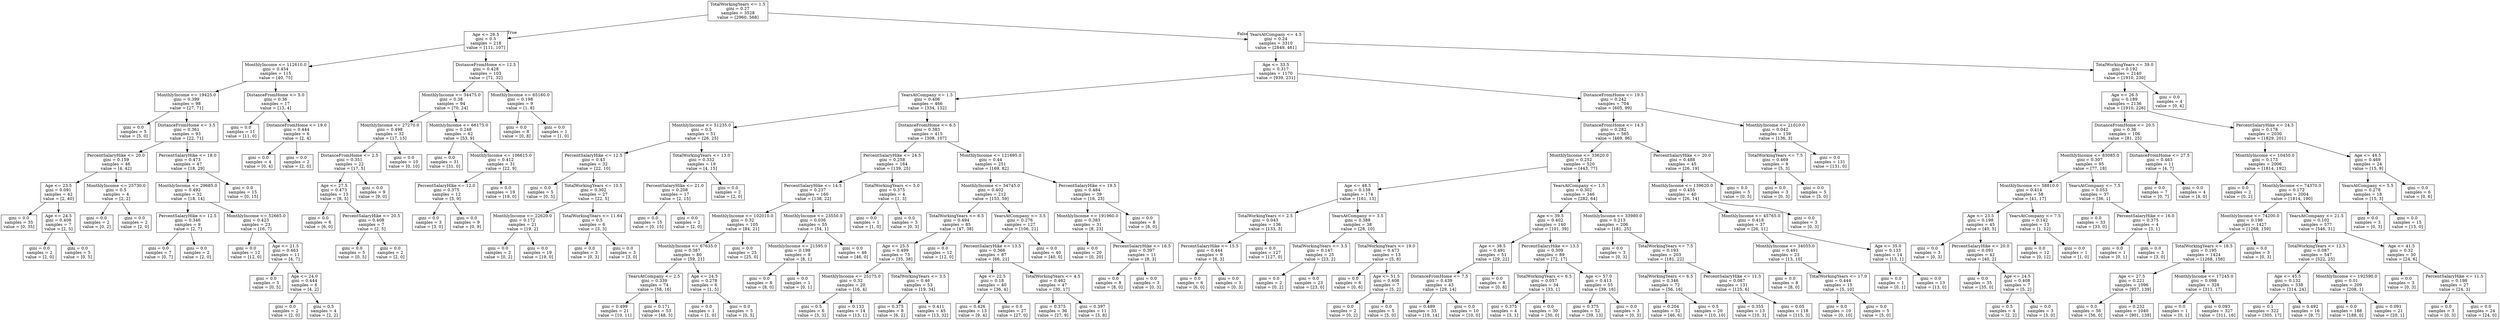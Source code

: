 digraph Tree {
node [shape=box] ;
0 [label="TotalWorkingYears <= 1.5\ngini = 0.27\nsamples = 3528\nvalue = [2960, 568]"] ;
1 [label="Age <= 26.5\ngini = 0.5\nsamples = 218\nvalue = [111, 107]"] ;
0 -> 1 [labeldistance=2.5, labelangle=45, headlabel="True"] ;
2 [label="MonthlyIncome <= 112610.0\ngini = 0.454\nsamples = 115\nvalue = [40, 75]"] ;
1 -> 2 ;
3 [label="MonthlyIncome <= 19425.0\ngini = 0.399\nsamples = 98\nvalue = [27, 71]"] ;
2 -> 3 ;
4 [label="gini = 0.0\nsamples = 5\nvalue = [5, 0]"] ;
3 -> 4 ;
5 [label="DistanceFromHome <= 3.5\ngini = 0.361\nsamples = 93\nvalue = [22, 71]"] ;
3 -> 5 ;
6 [label="PercentSalaryHike <= 20.0\ngini = 0.159\nsamples = 46\nvalue = [4, 42]"] ;
5 -> 6 ;
7 [label="Age <= 23.5\ngini = 0.091\nsamples = 42\nvalue = [2, 40]"] ;
6 -> 7 ;
8 [label="gini = 0.0\nsamples = 35\nvalue = [0, 35]"] ;
7 -> 8 ;
9 [label="Age <= 24.5\ngini = 0.408\nsamples = 7\nvalue = [2, 5]"] ;
7 -> 9 ;
10 [label="gini = 0.0\nsamples = 2\nvalue = [2, 0]"] ;
9 -> 10 ;
11 [label="gini = 0.0\nsamples = 5\nvalue = [0, 5]"] ;
9 -> 11 ;
12 [label="MonthlyIncome <= 25730.0\ngini = 0.5\nsamples = 4\nvalue = [2, 2]"] ;
6 -> 12 ;
13 [label="gini = 0.0\nsamples = 2\nvalue = [0, 2]"] ;
12 -> 13 ;
14 [label="gini = 0.0\nsamples = 2\nvalue = [2, 0]"] ;
12 -> 14 ;
15 [label="PercentSalaryHike <= 18.0\ngini = 0.473\nsamples = 47\nvalue = [18, 29]"] ;
5 -> 15 ;
16 [label="MonthlyIncome <= 29685.0\ngini = 0.492\nsamples = 32\nvalue = [18, 14]"] ;
15 -> 16 ;
17 [label="PercentSalaryHike <= 12.5\ngini = 0.346\nsamples = 9\nvalue = [2, 7]"] ;
16 -> 17 ;
18 [label="gini = 0.0\nsamples = 7\nvalue = [0, 7]"] ;
17 -> 18 ;
19 [label="gini = 0.0\nsamples = 2\nvalue = [2, 0]"] ;
17 -> 19 ;
20 [label="MonthlyIncome <= 52665.0\ngini = 0.423\nsamples = 23\nvalue = [16, 7]"] ;
16 -> 20 ;
21 [label="gini = 0.0\nsamples = 12\nvalue = [12, 0]"] ;
20 -> 21 ;
22 [label="Age <= 21.5\ngini = 0.463\nsamples = 11\nvalue = [4, 7]"] ;
20 -> 22 ;
23 [label="gini = 0.0\nsamples = 5\nvalue = [0, 5]"] ;
22 -> 23 ;
24 [label="Age <= 24.0\ngini = 0.444\nsamples = 6\nvalue = [4, 2]"] ;
22 -> 24 ;
25 [label="gini = 0.0\nsamples = 2\nvalue = [2, 0]"] ;
24 -> 25 ;
26 [label="gini = 0.5\nsamples = 4\nvalue = [2, 2]"] ;
24 -> 26 ;
27 [label="gini = 0.0\nsamples = 15\nvalue = [0, 15]"] ;
15 -> 27 ;
28 [label="DistanceFromHome <= 5.0\ngini = 0.36\nsamples = 17\nvalue = [13, 4]"] ;
2 -> 28 ;
29 [label="gini = 0.0\nsamples = 11\nvalue = [11, 0]"] ;
28 -> 29 ;
30 [label="DistanceFromHome <= 19.0\ngini = 0.444\nsamples = 6\nvalue = [2, 4]"] ;
28 -> 30 ;
31 [label="gini = 0.0\nsamples = 4\nvalue = [0, 4]"] ;
30 -> 31 ;
32 [label="gini = 0.0\nsamples = 2\nvalue = [2, 0]"] ;
30 -> 32 ;
33 [label="DistanceFromHome <= 12.5\ngini = 0.428\nsamples = 103\nvalue = [71, 32]"] ;
1 -> 33 ;
34 [label="MonthlyIncome <= 34475.0\ngini = 0.38\nsamples = 94\nvalue = [70, 24]"] ;
33 -> 34 ;
35 [label="MonthlyIncome <= 27270.0\ngini = 0.498\nsamples = 32\nvalue = [17, 15]"] ;
34 -> 35 ;
36 [label="DistanceFromHome <= 2.5\ngini = 0.351\nsamples = 22\nvalue = [17, 5]"] ;
35 -> 36 ;
37 [label="Age <= 27.5\ngini = 0.473\nsamples = 13\nvalue = [8, 5]"] ;
36 -> 37 ;
38 [label="gini = 0.0\nsamples = 6\nvalue = [6, 0]"] ;
37 -> 38 ;
39 [label="PercentSalaryHike <= 20.5\ngini = 0.408\nsamples = 7\nvalue = [2, 5]"] ;
37 -> 39 ;
40 [label="gini = 0.0\nsamples = 5\nvalue = [0, 5]"] ;
39 -> 40 ;
41 [label="gini = 0.0\nsamples = 2\nvalue = [2, 0]"] ;
39 -> 41 ;
42 [label="gini = 0.0\nsamples = 9\nvalue = [9, 0]"] ;
36 -> 42 ;
43 [label="gini = 0.0\nsamples = 10\nvalue = [0, 10]"] ;
35 -> 43 ;
44 [label="MonthlyIncome <= 66175.0\ngini = 0.248\nsamples = 62\nvalue = [53, 9]"] ;
34 -> 44 ;
45 [label="gini = 0.0\nsamples = 31\nvalue = [31, 0]"] ;
44 -> 45 ;
46 [label="MonthlyIncome <= 106615.0\ngini = 0.412\nsamples = 31\nvalue = [22, 9]"] ;
44 -> 46 ;
47 [label="PercentSalaryHike <= 12.0\ngini = 0.375\nsamples = 12\nvalue = [3, 9]"] ;
46 -> 47 ;
48 [label="gini = 0.0\nsamples = 3\nvalue = [3, 0]"] ;
47 -> 48 ;
49 [label="gini = 0.0\nsamples = 9\nvalue = [0, 9]"] ;
47 -> 49 ;
50 [label="gini = 0.0\nsamples = 19\nvalue = [19, 0]"] ;
46 -> 50 ;
51 [label="MonthlyIncome <= 65160.0\ngini = 0.198\nsamples = 9\nvalue = [1, 8]"] ;
33 -> 51 ;
52 [label="gini = 0.0\nsamples = 8\nvalue = [0, 8]"] ;
51 -> 52 ;
53 [label="gini = 0.0\nsamples = 1\nvalue = [1, 0]"] ;
51 -> 53 ;
54 [label="YearsAtCompany <= 4.5\ngini = 0.24\nsamples = 3310\nvalue = [2849, 461]"] ;
0 -> 54 [labeldistance=2.5, labelangle=-45, headlabel="False"] ;
55 [label="Age <= 33.5\ngini = 0.317\nsamples = 1170\nvalue = [939, 231]"] ;
54 -> 55 ;
56 [label="YearsAtCompany <= 1.5\ngini = 0.406\nsamples = 466\nvalue = [334, 132]"] ;
55 -> 56 ;
57 [label="MonthlyIncome <= 51235.0\ngini = 0.5\nsamples = 51\nvalue = [26, 25]"] ;
56 -> 57 ;
58 [label="PercentSalaryHike <= 12.5\ngini = 0.43\nsamples = 32\nvalue = [22, 10]"] ;
57 -> 58 ;
59 [label="gini = 0.0\nsamples = 5\nvalue = [0, 5]"] ;
58 -> 59 ;
60 [label="TotalWorkingYears <= 10.5\ngini = 0.302\nsamples = 27\nvalue = [22, 5]"] ;
58 -> 60 ;
61 [label="MonthlyIncome <= 22620.0\ngini = 0.172\nsamples = 21\nvalue = [19, 2]"] ;
60 -> 61 ;
62 [label="gini = 0.0\nsamples = 2\nvalue = [0, 2]"] ;
61 -> 62 ;
63 [label="gini = 0.0\nsamples = 19\nvalue = [19, 0]"] ;
61 -> 63 ;
64 [label="TotalWorkingYears <= 11.64\ngini = 0.5\nsamples = 6\nvalue = [3, 3]"] ;
60 -> 64 ;
65 [label="gini = 0.0\nsamples = 3\nvalue = [0, 3]"] ;
64 -> 65 ;
66 [label="gini = 0.0\nsamples = 3\nvalue = [3, 0]"] ;
64 -> 66 ;
67 [label="TotalWorkingYears <= 13.0\ngini = 0.332\nsamples = 19\nvalue = [4, 15]"] ;
57 -> 67 ;
68 [label="PercentSalaryHike <= 21.0\ngini = 0.208\nsamples = 17\nvalue = [2, 15]"] ;
67 -> 68 ;
69 [label="gini = 0.0\nsamples = 15\nvalue = [0, 15]"] ;
68 -> 69 ;
70 [label="gini = 0.0\nsamples = 2\nvalue = [2, 0]"] ;
68 -> 70 ;
71 [label="gini = 0.0\nsamples = 2\nvalue = [2, 0]"] ;
67 -> 71 ;
72 [label="DistanceFromHome <= 6.5\ngini = 0.383\nsamples = 415\nvalue = [308, 107]"] ;
56 -> 72 ;
73 [label="PercentSalaryHike <= 24.5\ngini = 0.258\nsamples = 164\nvalue = [139, 25]"] ;
72 -> 73 ;
74 [label="PercentSalaryHike <= 14.5\ngini = 0.237\nsamples = 160\nvalue = [138, 22]"] ;
73 -> 74 ;
75 [label="MonthlyIncome <= 102010.0\ngini = 0.32\nsamples = 105\nvalue = [84, 21]"] ;
74 -> 75 ;
76 [label="MonthlyIncome <= 67635.0\ngini = 0.387\nsamples = 80\nvalue = [59, 21]"] ;
75 -> 76 ;
77 [label="YearsAtCompany <= 2.5\ngini = 0.339\nsamples = 74\nvalue = [58, 16]"] ;
76 -> 77 ;
78 [label="gini = 0.499\nsamples = 21\nvalue = [10, 11]"] ;
77 -> 78 ;
79 [label="gini = 0.171\nsamples = 53\nvalue = [48, 5]"] ;
77 -> 79 ;
80 [label="Age <= 24.5\ngini = 0.278\nsamples = 6\nvalue = [1, 5]"] ;
76 -> 80 ;
81 [label="gini = 0.0\nsamples = 1\nvalue = [1, 0]"] ;
80 -> 81 ;
82 [label="gini = 0.0\nsamples = 5\nvalue = [0, 5]"] ;
80 -> 82 ;
83 [label="gini = 0.0\nsamples = 25\nvalue = [25, 0]"] ;
75 -> 83 ;
84 [label="MonthlyIncome <= 23550.0\ngini = 0.036\nsamples = 55\nvalue = [54, 1]"] ;
74 -> 84 ;
85 [label="MonthlyIncome <= 21595.0\ngini = 0.198\nsamples = 9\nvalue = [8, 1]"] ;
84 -> 85 ;
86 [label="gini = 0.0\nsamples = 8\nvalue = [8, 0]"] ;
85 -> 86 ;
87 [label="gini = 0.0\nsamples = 1\nvalue = [0, 1]"] ;
85 -> 87 ;
88 [label="gini = 0.0\nsamples = 46\nvalue = [46, 0]"] ;
84 -> 88 ;
89 [label="TotalWorkingYears <= 5.0\ngini = 0.375\nsamples = 4\nvalue = [1, 3]"] ;
73 -> 89 ;
90 [label="gini = 0.0\nsamples = 1\nvalue = [1, 0]"] ;
89 -> 90 ;
91 [label="gini = 0.0\nsamples = 3\nvalue = [0, 3]"] ;
89 -> 91 ;
92 [label="MonthlyIncome <= 121695.0\ngini = 0.44\nsamples = 251\nvalue = [169, 82]"] ;
72 -> 92 ;
93 [label="MonthlyIncome <= 34745.0\ngini = 0.402\nsamples = 212\nvalue = [153, 59]"] ;
92 -> 93 ;
94 [label="TotalWorkingYears <= 6.5\ngini = 0.494\nsamples = 85\nvalue = [47, 38]"] ;
93 -> 94 ;
95 [label="Age <= 25.5\ngini = 0.499\nsamples = 73\nvalue = [35, 38]"] ;
94 -> 95 ;
96 [label="MonthlyIncome <= 25175.0\ngini = 0.32\nsamples = 20\nvalue = [16, 4]"] ;
95 -> 96 ;
97 [label="gini = 0.5\nsamples = 6\nvalue = [3, 3]"] ;
96 -> 97 ;
98 [label="gini = 0.133\nsamples = 14\nvalue = [13, 1]"] ;
96 -> 98 ;
99 [label="TotalWorkingYears <= 3.5\ngini = 0.46\nsamples = 53\nvalue = [19, 34]"] ;
95 -> 99 ;
100 [label="gini = 0.375\nsamples = 8\nvalue = [6, 2]"] ;
99 -> 100 ;
101 [label="gini = 0.411\nsamples = 45\nvalue = [13, 32]"] ;
99 -> 101 ;
102 [label="gini = 0.0\nsamples = 12\nvalue = [12, 0]"] ;
94 -> 102 ;
103 [label="YearsAtCompany <= 3.5\ngini = 0.276\nsamples = 127\nvalue = [106, 21]"] ;
93 -> 103 ;
104 [label="PercentSalaryHike <= 13.5\ngini = 0.366\nsamples = 87\nvalue = [66, 21]"] ;
103 -> 104 ;
105 [label="Age <= 22.5\ngini = 0.18\nsamples = 40\nvalue = [36, 4]"] ;
104 -> 105 ;
106 [label="gini = 0.426\nsamples = 13\nvalue = [9, 4]"] ;
105 -> 106 ;
107 [label="gini = 0.0\nsamples = 27\nvalue = [27, 0]"] ;
105 -> 107 ;
108 [label="TotalWorkingYears <= 4.5\ngini = 0.462\nsamples = 47\nvalue = [30, 17]"] ;
104 -> 108 ;
109 [label="gini = 0.375\nsamples = 36\nvalue = [27, 9]"] ;
108 -> 109 ;
110 [label="gini = 0.397\nsamples = 11\nvalue = [3, 8]"] ;
108 -> 110 ;
111 [label="gini = 0.0\nsamples = 40\nvalue = [40, 0]"] ;
103 -> 111 ;
112 [label="PercentSalaryHike <= 19.5\ngini = 0.484\nsamples = 39\nvalue = [16, 23]"] ;
92 -> 112 ;
113 [label="MonthlyIncome <= 191960.0\ngini = 0.383\nsamples = 31\nvalue = [8, 23]"] ;
112 -> 113 ;
114 [label="gini = 0.0\nsamples = 20\nvalue = [0, 20]"] ;
113 -> 114 ;
115 [label="PercentSalaryHike <= 16.5\ngini = 0.397\nsamples = 11\nvalue = [8, 3]"] ;
113 -> 115 ;
116 [label="gini = 0.0\nsamples = 8\nvalue = [8, 0]"] ;
115 -> 116 ;
117 [label="gini = 0.0\nsamples = 3\nvalue = [0, 3]"] ;
115 -> 117 ;
118 [label="gini = 0.0\nsamples = 8\nvalue = [8, 0]"] ;
112 -> 118 ;
119 [label="DistanceFromHome <= 19.5\ngini = 0.242\nsamples = 704\nvalue = [605, 99]"] ;
55 -> 119 ;
120 [label="DistanceFromHome <= 14.5\ngini = 0.282\nsamples = 565\nvalue = [469, 96]"] ;
119 -> 120 ;
121 [label="MonthlyIncome <= 33620.0\ngini = 0.252\nsamples = 520\nvalue = [443, 77]"] ;
120 -> 121 ;
122 [label="Age <= 48.5\ngini = 0.138\nsamples = 174\nvalue = [161, 13]"] ;
121 -> 122 ;
123 [label="TotalWorkingYears <= 2.5\ngini = 0.043\nsamples = 136\nvalue = [133, 3]"] ;
122 -> 123 ;
124 [label="PercentSalaryHike <= 15.5\ngini = 0.444\nsamples = 9\nvalue = [6, 3]"] ;
123 -> 124 ;
125 [label="gini = 0.0\nsamples = 6\nvalue = [6, 0]"] ;
124 -> 125 ;
126 [label="gini = 0.0\nsamples = 3\nvalue = [0, 3]"] ;
124 -> 126 ;
127 [label="gini = 0.0\nsamples = 127\nvalue = [127, 0]"] ;
123 -> 127 ;
128 [label="YearsAtCompany <= 3.5\ngini = 0.388\nsamples = 38\nvalue = [28, 10]"] ;
122 -> 128 ;
129 [label="TotalWorkingYears <= 3.5\ngini = 0.147\nsamples = 25\nvalue = [23, 2]"] ;
128 -> 129 ;
130 [label="gini = 0.0\nsamples = 2\nvalue = [0, 2]"] ;
129 -> 130 ;
131 [label="gini = 0.0\nsamples = 23\nvalue = [23, 0]"] ;
129 -> 131 ;
132 [label="TotalWorkingYears <= 19.0\ngini = 0.473\nsamples = 13\nvalue = [5, 8]"] ;
128 -> 132 ;
133 [label="gini = 0.0\nsamples = 6\nvalue = [0, 6]"] ;
132 -> 133 ;
134 [label="Age <= 51.5\ngini = 0.408\nsamples = 7\nvalue = [5, 2]"] ;
132 -> 134 ;
135 [label="gini = 0.0\nsamples = 2\nvalue = [0, 2]"] ;
134 -> 135 ;
136 [label="gini = 0.0\nsamples = 5\nvalue = [5, 0]"] ;
134 -> 136 ;
137 [label="YearsAtCompany <= 1.5\ngini = 0.302\nsamples = 346\nvalue = [282, 64]"] ;
121 -> 137 ;
138 [label="Age <= 39.5\ngini = 0.402\nsamples = 140\nvalue = [101, 39]"] ;
137 -> 138 ;
139 [label="Age <= 38.5\ngini = 0.491\nsamples = 51\nvalue = [29, 22]"] ;
138 -> 139 ;
140 [label="DistanceFromHome <= 7.5\ngini = 0.439\nsamples = 43\nvalue = [29, 14]"] ;
139 -> 140 ;
141 [label="gini = 0.489\nsamples = 33\nvalue = [19, 14]"] ;
140 -> 141 ;
142 [label="gini = 0.0\nsamples = 10\nvalue = [10, 0]"] ;
140 -> 142 ;
143 [label="gini = 0.0\nsamples = 8\nvalue = [0, 8]"] ;
139 -> 143 ;
144 [label="PercentSalaryHike <= 13.5\ngini = 0.309\nsamples = 89\nvalue = [72, 17]"] ;
138 -> 144 ;
145 [label="TotalWorkingYears <= 6.5\ngini = 0.057\nsamples = 34\nvalue = [33, 1]"] ;
144 -> 145 ;
146 [label="gini = 0.375\nsamples = 4\nvalue = [3, 1]"] ;
145 -> 146 ;
147 [label="gini = 0.0\nsamples = 30\nvalue = [30, 0]"] ;
145 -> 147 ;
148 [label="Age <= 57.0\ngini = 0.413\nsamples = 55\nvalue = [39, 16]"] ;
144 -> 148 ;
149 [label="gini = 0.375\nsamples = 52\nvalue = [39, 13]"] ;
148 -> 149 ;
150 [label="gini = 0.0\nsamples = 3\nvalue = [0, 3]"] ;
148 -> 150 ;
151 [label="MonthlyIncome <= 33980.0\ngini = 0.213\nsamples = 206\nvalue = [181, 25]"] ;
137 -> 151 ;
152 [label="gini = 0.0\nsamples = 3\nvalue = [0, 3]"] ;
151 -> 152 ;
153 [label="TotalWorkingYears <= 7.5\ngini = 0.193\nsamples = 203\nvalue = [181, 22]"] ;
151 -> 153 ;
154 [label="TotalWorkingYears <= 6.5\ngini = 0.346\nsamples = 72\nvalue = [56, 16]"] ;
153 -> 154 ;
155 [label="gini = 0.204\nsamples = 52\nvalue = [46, 6]"] ;
154 -> 155 ;
156 [label="gini = 0.5\nsamples = 20\nvalue = [10, 10]"] ;
154 -> 156 ;
157 [label="PercentSalaryHike <= 11.5\ngini = 0.087\nsamples = 131\nvalue = [125, 6]"] ;
153 -> 157 ;
158 [label="gini = 0.355\nsamples = 13\nvalue = [10, 3]"] ;
157 -> 158 ;
159 [label="gini = 0.05\nsamples = 118\nvalue = [115, 3]"] ;
157 -> 159 ;
160 [label="PercentSalaryHike <= 20.0\ngini = 0.488\nsamples = 45\nvalue = [26, 19]"] ;
120 -> 160 ;
161 [label="MonthlyIncome <= 139620.0\ngini = 0.455\nsamples = 40\nvalue = [26, 14]"] ;
160 -> 161 ;
162 [label="MonthlyIncome <= 45765.0\ngini = 0.418\nsamples = 37\nvalue = [26, 11]"] ;
161 -> 162 ;
163 [label="MonthlyIncome <= 34055.0\ngini = 0.491\nsamples = 23\nvalue = [13, 10]"] ;
162 -> 163 ;
164 [label="gini = 0.0\nsamples = 8\nvalue = [8, 0]"] ;
163 -> 164 ;
165 [label="TotalWorkingYears <= 17.0\ngini = 0.444\nsamples = 15\nvalue = [5, 10]"] ;
163 -> 165 ;
166 [label="gini = 0.0\nsamples = 10\nvalue = [0, 10]"] ;
165 -> 166 ;
167 [label="gini = 0.0\nsamples = 5\nvalue = [5, 0]"] ;
165 -> 167 ;
168 [label="Age <= 35.0\ngini = 0.133\nsamples = 14\nvalue = [13, 1]"] ;
162 -> 168 ;
169 [label="gini = 0.0\nsamples = 1\nvalue = [0, 1]"] ;
168 -> 169 ;
170 [label="gini = 0.0\nsamples = 13\nvalue = [13, 0]"] ;
168 -> 170 ;
171 [label="gini = 0.0\nsamples = 3\nvalue = [0, 3]"] ;
161 -> 171 ;
172 [label="gini = 0.0\nsamples = 5\nvalue = [0, 5]"] ;
160 -> 172 ;
173 [label="MonthlyIncome <= 21010.0\ngini = 0.042\nsamples = 139\nvalue = [136, 3]"] ;
119 -> 173 ;
174 [label="TotalWorkingYears <= 7.5\ngini = 0.469\nsamples = 8\nvalue = [5, 3]"] ;
173 -> 174 ;
175 [label="gini = 0.0\nsamples = 3\nvalue = [0, 3]"] ;
174 -> 175 ;
176 [label="gini = 0.0\nsamples = 5\nvalue = [5, 0]"] ;
174 -> 176 ;
177 [label="gini = 0.0\nsamples = 131\nvalue = [131, 0]"] ;
173 -> 177 ;
178 [label="TotalWorkingYears <= 39.0\ngini = 0.192\nsamples = 2140\nvalue = [1910, 230]"] ;
54 -> 178 ;
179 [label="Age <= 26.5\ngini = 0.189\nsamples = 2136\nvalue = [1910, 226]"] ;
178 -> 179 ;
180 [label="DistanceFromHome <= 20.5\ngini = 0.36\nsamples = 106\nvalue = [81, 25]"] ;
179 -> 180 ;
181 [label="MonthlyIncome <= 83085.0\ngini = 0.307\nsamples = 95\nvalue = [77, 18]"] ;
180 -> 181 ;
182 [label="MonthlyIncome <= 58810.0\ngini = 0.414\nsamples = 58\nvalue = [41, 17]"] ;
181 -> 182 ;
183 [label="Age <= 23.5\ngini = 0.198\nsamples = 45\nvalue = [40, 5]"] ;
182 -> 183 ;
184 [label="gini = 0.0\nsamples = 3\nvalue = [0, 3]"] ;
183 -> 184 ;
185 [label="PercentSalaryHike <= 20.0\ngini = 0.091\nsamples = 42\nvalue = [40, 2]"] ;
183 -> 185 ;
186 [label="gini = 0.0\nsamples = 35\nvalue = [35, 0]"] ;
185 -> 186 ;
187 [label="Age <= 24.5\ngini = 0.408\nsamples = 7\nvalue = [5, 2]"] ;
185 -> 187 ;
188 [label="gini = 0.5\nsamples = 4\nvalue = [2, 2]"] ;
187 -> 188 ;
189 [label="gini = 0.0\nsamples = 3\nvalue = [3, 0]"] ;
187 -> 189 ;
190 [label="YearsAtCompany <= 7.5\ngini = 0.142\nsamples = 13\nvalue = [1, 12]"] ;
182 -> 190 ;
191 [label="gini = 0.0\nsamples = 12\nvalue = [0, 12]"] ;
190 -> 191 ;
192 [label="gini = 0.0\nsamples = 1\nvalue = [1, 0]"] ;
190 -> 192 ;
193 [label="YearsAtCompany <= 7.5\ngini = 0.053\nsamples = 37\nvalue = [36, 1]"] ;
181 -> 193 ;
194 [label="gini = 0.0\nsamples = 33\nvalue = [33, 0]"] ;
193 -> 194 ;
195 [label="PercentSalaryHike <= 16.0\ngini = 0.375\nsamples = 4\nvalue = [3, 1]"] ;
193 -> 195 ;
196 [label="gini = 0.0\nsamples = 1\nvalue = [0, 1]"] ;
195 -> 196 ;
197 [label="gini = 0.0\nsamples = 3\nvalue = [3, 0]"] ;
195 -> 197 ;
198 [label="DistanceFromHome <= 27.5\ngini = 0.463\nsamples = 11\nvalue = [4, 7]"] ;
180 -> 198 ;
199 [label="gini = 0.0\nsamples = 7\nvalue = [0, 7]"] ;
198 -> 199 ;
200 [label="gini = 0.0\nsamples = 4\nvalue = [4, 0]"] ;
198 -> 200 ;
201 [label="PercentSalaryHike <= 24.5\ngini = 0.178\nsamples = 2030\nvalue = [1829, 201]"] ;
179 -> 201 ;
202 [label="MonthlyIncome <= 10450.0\ngini = 0.173\nsamples = 2006\nvalue = [1814, 192]"] ;
201 -> 202 ;
203 [label="gini = 0.0\nsamples = 2\nvalue = [0, 2]"] ;
202 -> 203 ;
204 [label="MonthlyIncome <= 74370.0\ngini = 0.172\nsamples = 2004\nvalue = [1814, 190]"] ;
202 -> 204 ;
205 [label="MonthlyIncome <= 74200.0\ngini = 0.198\nsamples = 1427\nvalue = [1268, 159]"] ;
204 -> 205 ;
206 [label="TotalWorkingYears <= 18.5\ngini = 0.195\nsamples = 1424\nvalue = [1268, 156]"] ;
205 -> 206 ;
207 [label="Age <= 27.5\ngini = 0.221\nsamples = 1096\nvalue = [957, 139]"] ;
206 -> 207 ;
208 [label="gini = 0.0\nsamples = 56\nvalue = [56, 0]"] ;
207 -> 208 ;
209 [label="gini = 0.232\nsamples = 1040\nvalue = [901, 139]"] ;
207 -> 209 ;
210 [label="MonthlyIncome <= 17245.0\ngini = 0.098\nsamples = 328\nvalue = [311, 17]"] ;
206 -> 210 ;
211 [label="gini = 0.0\nsamples = 1\nvalue = [0, 1]"] ;
210 -> 211 ;
212 [label="gini = 0.093\nsamples = 327\nvalue = [311, 16]"] ;
210 -> 212 ;
213 [label="gini = 0.0\nsamples = 3\nvalue = [0, 3]"] ;
205 -> 213 ;
214 [label="YearsAtCompany <= 21.5\ngini = 0.102\nsamples = 577\nvalue = [546, 31]"] ;
204 -> 214 ;
215 [label="TotalWorkingYears <= 12.5\ngini = 0.087\nsamples = 547\nvalue = [522, 25]"] ;
214 -> 215 ;
216 [label="Age <= 45.5\ngini = 0.132\nsamples = 338\nvalue = [314, 24]"] ;
215 -> 216 ;
217 [label="gini = 0.1\nsamples = 322\nvalue = [305, 17]"] ;
216 -> 217 ;
218 [label="gini = 0.492\nsamples = 16\nvalue = [9, 7]"] ;
216 -> 218 ;
219 [label="MonthlyIncome <= 192590.0\ngini = 0.01\nsamples = 209\nvalue = [208, 1]"] ;
215 -> 219 ;
220 [label="gini = 0.0\nsamples = 188\nvalue = [188, 0]"] ;
219 -> 220 ;
221 [label="gini = 0.091\nsamples = 21\nvalue = [20, 1]"] ;
219 -> 221 ;
222 [label="Age <= 41.5\ngini = 0.32\nsamples = 30\nvalue = [24, 6]"] ;
214 -> 222 ;
223 [label="gini = 0.0\nsamples = 3\nvalue = [0, 3]"] ;
222 -> 223 ;
224 [label="PercentSalaryHike <= 11.5\ngini = 0.198\nsamples = 27\nvalue = [24, 3]"] ;
222 -> 224 ;
225 [label="gini = 0.0\nsamples = 3\nvalue = [0, 3]"] ;
224 -> 225 ;
226 [label="gini = 0.0\nsamples = 24\nvalue = [24, 0]"] ;
224 -> 226 ;
227 [label="Age <= 44.5\ngini = 0.469\nsamples = 24\nvalue = [15, 9]"] ;
201 -> 227 ;
228 [label="YearsAtCompany <= 5.5\ngini = 0.278\nsamples = 18\nvalue = [15, 3]"] ;
227 -> 228 ;
229 [label="gini = 0.0\nsamples = 3\nvalue = [0, 3]"] ;
228 -> 229 ;
230 [label="gini = 0.0\nsamples = 15\nvalue = [15, 0]"] ;
228 -> 230 ;
231 [label="gini = 0.0\nsamples = 6\nvalue = [0, 6]"] ;
227 -> 231 ;
232 [label="gini = 0.0\nsamples = 4\nvalue = [0, 4]"] ;
178 -> 232 ;
}